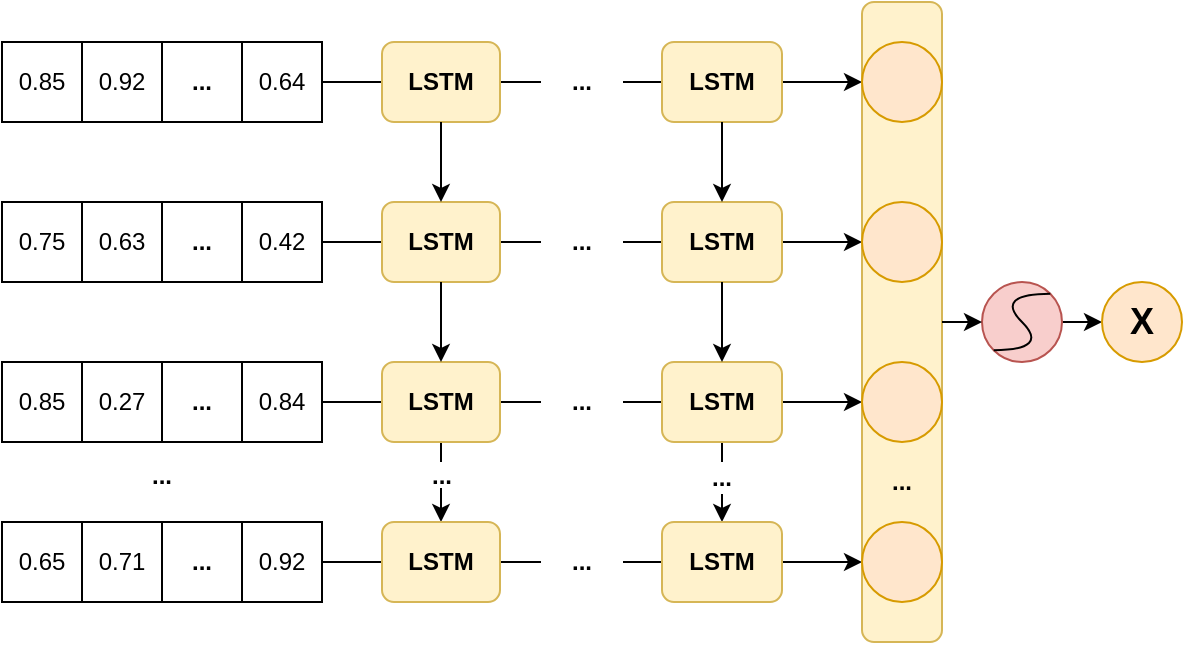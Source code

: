 <mxfile version="14.5.1" type="github">
  <diagram id="UsFPgV3Cs8h_4uy7ssRZ" name="Page-1">
    <mxGraphModel dx="942" dy="542" grid="1" gridSize="10" guides="1" tooltips="1" connect="1" arrows="1" fold="1" page="1" pageScale="1" pageWidth="827" pageHeight="1169" math="0" shadow="0">
      <root>
        <mxCell id="0" />
        <mxCell id="1" parent="0" />
        <mxCell id="ID2oQeKCnGhYafY-IBMi-6" value="" style="endArrow=classic;html=1;strokeWidth=1;exitX=0.5;exitY=1;exitDx=0;exitDy=0;" edge="1" parent="1" source="zjYxZsvsgYyvN_UdOkjf-8" target="zjYxZsvsgYyvN_UdOkjf-9">
          <mxGeometry width="50" height="50" relative="1" as="geometry">
            <mxPoint x="369.5" y="280" as="sourcePoint" />
            <mxPoint x="369.5" y="320" as="targetPoint" />
          </mxGeometry>
        </mxCell>
        <mxCell id="ID2oQeKCnGhYafY-IBMi-7" value="" style="endArrow=classic;html=1;strokeWidth=1;exitX=0.5;exitY=1;exitDx=0;exitDy=0;entryX=0.5;entryY=0;entryDx=0;entryDy=0;" edge="1" parent="1" source="zjYxZsvsgYyvN_UdOkjf-12" target="zjYxZsvsgYyvN_UdOkjf-13">
          <mxGeometry width="50" height="50" relative="1" as="geometry">
            <mxPoint x="379.5" y="290" as="sourcePoint" />
            <mxPoint x="379.5" y="330" as="targetPoint" />
          </mxGeometry>
        </mxCell>
        <mxCell id="zjYxZsvsgYyvN_UdOkjf-40" value="" style="endArrow=classic;html=1;exitX=1;exitY=0.5;exitDx=0;exitDy=0;entryX=0;entryY=0.5;entryDx=0;entryDy=0;strokeWidth=1;" parent="1" source="zjYxZsvsgYyvN_UdOkjf-30" target="zjYxZsvsgYyvN_UdOkjf-31" edge="1">
          <mxGeometry width="50" height="50" relative="1" as="geometry">
            <mxPoint x="300" y="170" as="sourcePoint" />
            <mxPoint x="570" y="170" as="targetPoint" />
          </mxGeometry>
        </mxCell>
        <mxCell id="zjYxZsvsgYyvN_UdOkjf-36" value="" style="endArrow=classic;html=1;exitX=1;exitY=0.5;exitDx=0;exitDy=0;entryX=0;entryY=0.5;entryDx=0;entryDy=0;strokeWidth=1;" parent="1" source="zjYxZsvsgYyvN_UdOkjf-25" target="zjYxZsvsgYyvN_UdOkjf-4" edge="1">
          <mxGeometry width="50" height="50" relative="1" as="geometry">
            <mxPoint x="300" y="170" as="sourcePoint" />
            <mxPoint x="570" y="170" as="targetPoint" />
          </mxGeometry>
        </mxCell>
        <mxCell id="zjYxZsvsgYyvN_UdOkjf-37" value="" style="endArrow=classic;html=1;exitX=1;exitY=0.5;exitDx=0;exitDy=0;entryX=0;entryY=0.5;entryDx=0;entryDy=0;strokeWidth=1;" parent="1" source="zjYxZsvsgYyvN_UdOkjf-29" target="zjYxZsvsgYyvN_UdOkjf-5" edge="1">
          <mxGeometry width="50" height="50" relative="1" as="geometry">
            <mxPoint x="310" y="180" as="sourcePoint" />
            <mxPoint x="580" y="180" as="targetPoint" />
          </mxGeometry>
        </mxCell>
        <mxCell id="zjYxZsvsgYyvN_UdOkjf-35" value="" style="endArrow=classic;html=1;exitX=1;exitY=0.5;exitDx=0;exitDy=0;entryX=0;entryY=0.5;entryDx=0;entryDy=0;strokeWidth=1;" parent="1" source="zjYxZsvsgYyvN_UdOkjf-21" target="zjYxZsvsgYyvN_UdOkjf-3" edge="1">
          <mxGeometry width="50" height="50" relative="1" as="geometry">
            <mxPoint x="300" y="90" as="sourcePoint" />
            <mxPoint x="570" y="90" as="targetPoint" />
          </mxGeometry>
        </mxCell>
        <mxCell id="zjYxZsvsgYyvN_UdOkjf-34" value="" style="endArrow=classic;html=1;exitX=1;exitY=0.5;exitDx=0;exitDy=0;entryX=0;entryY=0.5;entryDx=0;entryDy=0;strokeWidth=1;" parent="1" source="zjYxZsvsgYyvN_UdOkjf-17" target="zjYxZsvsgYyvN_UdOkjf-2" edge="1">
          <mxGeometry width="50" height="50" relative="1" as="geometry">
            <mxPoint x="340" y="230" as="sourcePoint" />
            <mxPoint x="390" y="180" as="targetPoint" />
          </mxGeometry>
        </mxCell>
        <mxCell id="zjYxZsvsgYyvN_UdOkjf-1" value="" style="rounded=1;whiteSpace=wrap;html=1;fillColor=#fff2cc;strokeColor=#d6b656;" parent="1" vertex="1">
          <mxGeometry x="560" y="40" width="40" height="320" as="geometry" />
        </mxCell>
        <mxCell id="zjYxZsvsgYyvN_UdOkjf-2" value="" style="ellipse;whiteSpace=wrap;html=1;fillColor=#ffe6cc;strokeColor=#d79b00;" parent="1" vertex="1">
          <mxGeometry x="560" y="60" width="40" height="40" as="geometry" />
        </mxCell>
        <mxCell id="zjYxZsvsgYyvN_UdOkjf-3" value="" style="ellipse;whiteSpace=wrap;html=1;fillColor=#ffe6cc;strokeColor=#d79b00;" parent="1" vertex="1">
          <mxGeometry x="560" y="140" width="40" height="40" as="geometry" />
        </mxCell>
        <mxCell id="zjYxZsvsgYyvN_UdOkjf-4" value="" style="ellipse;whiteSpace=wrap;html=1;fillColor=#ffe6cc;strokeColor=#d79b00;" parent="1" vertex="1">
          <mxGeometry x="560" y="220" width="40" height="40" as="geometry" />
        </mxCell>
        <mxCell id="zjYxZsvsgYyvN_UdOkjf-5" value="" style="ellipse;whiteSpace=wrap;html=1;fillColor=#ffe6cc;strokeColor=#d79b00;" parent="1" vertex="1">
          <mxGeometry x="560" y="300" width="40" height="40" as="geometry" />
        </mxCell>
        <mxCell id="zjYxZsvsgYyvN_UdOkjf-6" value="&lt;b&gt;LSTM&lt;/b&gt;" style="rounded=1;whiteSpace=wrap;html=1;fillColor=#fff2cc;strokeColor=#d6b656;" parent="1" vertex="1">
          <mxGeometry x="460" y="60" width="60" height="40" as="geometry" />
        </mxCell>
        <mxCell id="zjYxZsvsgYyvN_UdOkjf-7" value="&lt;b&gt;LSTM&lt;/b&gt;" style="rounded=1;whiteSpace=wrap;html=1;fillColor=#fff2cc;strokeColor=#d6b656;" parent="1" vertex="1">
          <mxGeometry x="460" y="140" width="60" height="40" as="geometry" />
        </mxCell>
        <mxCell id="zjYxZsvsgYyvN_UdOkjf-8" value="&lt;b&gt;LSTM&lt;/b&gt;" style="rounded=1;whiteSpace=wrap;html=1;fillColor=#fff2cc;strokeColor=#d6b656;" parent="1" vertex="1">
          <mxGeometry x="460" y="220" width="60" height="40" as="geometry" />
        </mxCell>
        <mxCell id="zjYxZsvsgYyvN_UdOkjf-9" value="&lt;b&gt;LSTM&lt;/b&gt;" style="rounded=1;whiteSpace=wrap;html=1;fillColor=#fff2cc;strokeColor=#d6b656;" parent="1" vertex="1">
          <mxGeometry x="460" y="300" width="60" height="40" as="geometry" />
        </mxCell>
        <mxCell id="zjYxZsvsgYyvN_UdOkjf-10" value="&lt;b&gt;LSTM&lt;/b&gt;" style="rounded=1;whiteSpace=wrap;html=1;fillColor=#fff2cc;strokeColor=#d6b656;" parent="1" vertex="1">
          <mxGeometry x="320" y="60" width="59" height="40" as="geometry" />
        </mxCell>
        <mxCell id="zjYxZsvsgYyvN_UdOkjf-11" value="&lt;b&gt;LSTM&lt;/b&gt;" style="rounded=1;whiteSpace=wrap;html=1;fillColor=#fff2cc;strokeColor=#d6b656;" parent="1" vertex="1">
          <mxGeometry x="320" y="140" width="59" height="40" as="geometry" />
        </mxCell>
        <mxCell id="zjYxZsvsgYyvN_UdOkjf-12" value="&lt;b&gt;LSTM&lt;/b&gt;" style="rounded=1;whiteSpace=wrap;html=1;fillColor=#fff2cc;strokeColor=#d6b656;" parent="1" vertex="1">
          <mxGeometry x="320" y="220" width="59" height="40" as="geometry" />
        </mxCell>
        <mxCell id="zjYxZsvsgYyvN_UdOkjf-13" value="&lt;b&gt;LSTM&lt;/b&gt;" style="rounded=1;whiteSpace=wrap;html=1;fillColor=#fff2cc;strokeColor=#d6b656;" parent="1" vertex="1">
          <mxGeometry x="320" y="300" width="59" height="40" as="geometry" />
        </mxCell>
        <mxCell id="zjYxZsvsgYyvN_UdOkjf-14" value="0.85" style="rounded=0;whiteSpace=wrap;html=1;" parent="1" vertex="1">
          <mxGeometry x="130" y="60" width="40" height="40" as="geometry" />
        </mxCell>
        <mxCell id="zjYxZsvsgYyvN_UdOkjf-15" value="0.92" style="rounded=0;whiteSpace=wrap;html=1;" parent="1" vertex="1">
          <mxGeometry x="170" y="60" width="40" height="40" as="geometry" />
        </mxCell>
        <mxCell id="zjYxZsvsgYyvN_UdOkjf-16" value="&lt;b&gt;...&lt;/b&gt;" style="rounded=0;whiteSpace=wrap;html=1;" parent="1" vertex="1">
          <mxGeometry x="210" y="60" width="40" height="40" as="geometry" />
        </mxCell>
        <mxCell id="zjYxZsvsgYyvN_UdOkjf-17" value="0.64" style="rounded=0;whiteSpace=wrap;html=1;" parent="1" vertex="1">
          <mxGeometry x="250" y="60" width="40" height="40" as="geometry" />
        </mxCell>
        <mxCell id="zjYxZsvsgYyvN_UdOkjf-18" value="0.75" style="rounded=0;whiteSpace=wrap;html=1;" parent="1" vertex="1">
          <mxGeometry x="130" y="140" width="40" height="40" as="geometry" />
        </mxCell>
        <mxCell id="zjYxZsvsgYyvN_UdOkjf-19" value="0.63" style="rounded=0;whiteSpace=wrap;html=1;" parent="1" vertex="1">
          <mxGeometry x="170" y="140" width="40" height="40" as="geometry" />
        </mxCell>
        <mxCell id="zjYxZsvsgYyvN_UdOkjf-20" value="&lt;b&gt;...&lt;/b&gt;" style="rounded=0;whiteSpace=wrap;html=1;" parent="1" vertex="1">
          <mxGeometry x="210" y="140" width="40" height="40" as="geometry" />
        </mxCell>
        <mxCell id="zjYxZsvsgYyvN_UdOkjf-21" value="0.42" style="rounded=0;whiteSpace=wrap;html=1;" parent="1" vertex="1">
          <mxGeometry x="250" y="140" width="40" height="40" as="geometry" />
        </mxCell>
        <mxCell id="zjYxZsvsgYyvN_UdOkjf-22" value="0.85" style="rounded=0;whiteSpace=wrap;html=1;" parent="1" vertex="1">
          <mxGeometry x="130" y="220" width="40" height="40" as="geometry" />
        </mxCell>
        <mxCell id="zjYxZsvsgYyvN_UdOkjf-23" value="0.27" style="rounded=0;whiteSpace=wrap;html=1;" parent="1" vertex="1">
          <mxGeometry x="170" y="220" width="40" height="40" as="geometry" />
        </mxCell>
        <mxCell id="zjYxZsvsgYyvN_UdOkjf-24" value="&lt;b&gt;...&lt;/b&gt;" style="rounded=0;whiteSpace=wrap;html=1;" parent="1" vertex="1">
          <mxGeometry x="210" y="220" width="40" height="40" as="geometry" />
        </mxCell>
        <mxCell id="zjYxZsvsgYyvN_UdOkjf-25" value="0.84" style="rounded=0;whiteSpace=wrap;html=1;" parent="1" vertex="1">
          <mxGeometry x="250" y="220" width="40" height="40" as="geometry" />
        </mxCell>
        <mxCell id="zjYxZsvsgYyvN_UdOkjf-26" value="0.65" style="rounded=0;whiteSpace=wrap;html=1;" parent="1" vertex="1">
          <mxGeometry x="130" y="300" width="40" height="40" as="geometry" />
        </mxCell>
        <mxCell id="zjYxZsvsgYyvN_UdOkjf-27" value="0.71" style="rounded=0;whiteSpace=wrap;html=1;" parent="1" vertex="1">
          <mxGeometry x="170" y="300" width="40" height="40" as="geometry" />
        </mxCell>
        <mxCell id="zjYxZsvsgYyvN_UdOkjf-28" value="&lt;b&gt;...&lt;/b&gt;" style="rounded=0;whiteSpace=wrap;html=1;" parent="1" vertex="1">
          <mxGeometry x="210" y="300" width="40" height="40" as="geometry" />
        </mxCell>
        <mxCell id="zjYxZsvsgYyvN_UdOkjf-29" value="0.92" style="rounded=0;whiteSpace=wrap;html=1;" parent="1" vertex="1">
          <mxGeometry x="250" y="300" width="40" height="40" as="geometry" />
        </mxCell>
        <mxCell id="zjYxZsvsgYyvN_UdOkjf-31" value="&lt;b&gt;&lt;font style=&quot;font-size: 18px&quot;&gt;X&lt;/font&gt;&lt;/b&gt;" style="ellipse;whiteSpace=wrap;html=1;fillColor=#ffe6cc;strokeColor=#d79b00;" parent="1" vertex="1">
          <mxGeometry x="680" y="180" width="40" height="40" as="geometry" />
        </mxCell>
        <mxCell id="zjYxZsvsgYyvN_UdOkjf-39" value="" style="rounded=1;whiteSpace=wrap;html=1;fillColor=#FFFFFF;strokeColor=#FFFFFF;" parent="1" vertex="1">
          <mxGeometry x="400" y="40" width="40" height="320" as="geometry" />
        </mxCell>
        <mxCell id="zjYxZsvsgYyvN_UdOkjf-30" value="" style="ellipse;whiteSpace=wrap;html=1;fillColor=#f8cecc;strokeColor=#b85450;" parent="1" vertex="1">
          <mxGeometry x="620" y="180" width="40" height="40" as="geometry" />
        </mxCell>
        <mxCell id="zjYxZsvsgYyvN_UdOkjf-41" value="" style="endArrow=classic;html=1;exitX=1;exitY=0.5;exitDx=0;exitDy=0;entryX=0;entryY=0.5;entryDx=0;entryDy=0;strokeWidth=1;" parent="1" source="zjYxZsvsgYyvN_UdOkjf-1" target="zjYxZsvsgYyvN_UdOkjf-30" edge="1">
          <mxGeometry width="50" height="50" relative="1" as="geometry">
            <mxPoint x="600" y="200" as="sourcePoint" />
            <mxPoint x="720" y="200" as="targetPoint" />
          </mxGeometry>
        </mxCell>
        <mxCell id="zjYxZsvsgYyvN_UdOkjf-42" value="" style="endArrow=none;html=1;strokeWidth=1;curved=1;endFill=0;entryX=1;entryY=0;entryDx=0;entryDy=0;exitX=0;exitY=1;exitDx=0;exitDy=0;" parent="1" source="zjYxZsvsgYyvN_UdOkjf-30" target="zjYxZsvsgYyvN_UdOkjf-30" edge="1">
          <mxGeometry width="50" height="50" relative="1" as="geometry">
            <mxPoint x="650" y="290" as="sourcePoint" />
            <mxPoint x="690" y="260" as="targetPoint" />
            <Array as="points">
              <mxPoint x="654" y="214" />
              <mxPoint x="626" y="186" />
            </Array>
          </mxGeometry>
        </mxCell>
        <mxCell id="zjYxZsvsgYyvN_UdOkjf-44" value="&lt;b&gt;...&lt;/b&gt;" style="text;html=1;strokeColor=none;fillColor=none;align=center;verticalAlign=middle;whiteSpace=wrap;rounded=0;" parent="1" vertex="1">
          <mxGeometry x="190" y="270" width="40" height="14" as="geometry" />
        </mxCell>
        <mxCell id="zjYxZsvsgYyvN_UdOkjf-45" value="&lt;b&gt;...&lt;/b&gt;" style="text;html=1;align=center;verticalAlign=middle;whiteSpace=wrap;rounded=0;fillColor=#ffffff;" parent="1" vertex="1">
          <mxGeometry x="329.5" y="270" width="40" height="13" as="geometry" />
        </mxCell>
        <mxCell id="zjYxZsvsgYyvN_UdOkjf-46" value="&lt;b&gt;...&lt;/b&gt;" style="text;html=1;strokeColor=none;align=center;verticalAlign=middle;whiteSpace=wrap;rounded=0;fillColor=#ffffff;" parent="1" vertex="1">
          <mxGeometry x="470" y="270" width="40" height="16" as="geometry" />
        </mxCell>
        <mxCell id="zjYxZsvsgYyvN_UdOkjf-47" value="&lt;b&gt;...&lt;/b&gt;" style="text;html=1;strokeColor=none;fillColor=none;align=center;verticalAlign=middle;whiteSpace=wrap;rounded=0;" parent="1" vertex="1">
          <mxGeometry x="400" y="70" width="40" height="20" as="geometry" />
        </mxCell>
        <mxCell id="zjYxZsvsgYyvN_UdOkjf-48" value="&lt;b&gt;...&lt;/b&gt;" style="text;html=1;strokeColor=none;fillColor=none;align=center;verticalAlign=middle;whiteSpace=wrap;rounded=0;" parent="1" vertex="1">
          <mxGeometry x="400" y="150" width="40" height="20" as="geometry" />
        </mxCell>
        <mxCell id="zjYxZsvsgYyvN_UdOkjf-49" value="&lt;b&gt;...&lt;/b&gt;" style="text;html=1;strokeColor=none;fillColor=none;align=center;verticalAlign=middle;whiteSpace=wrap;rounded=0;" parent="1" vertex="1">
          <mxGeometry x="400" y="230" width="40" height="20" as="geometry" />
        </mxCell>
        <mxCell id="zjYxZsvsgYyvN_UdOkjf-50" value="&lt;b&gt;...&lt;/b&gt;" style="text;html=1;strokeColor=none;fillColor=none;align=center;verticalAlign=middle;whiteSpace=wrap;rounded=0;" parent="1" vertex="1">
          <mxGeometry x="400" y="310" width="40" height="20" as="geometry" />
        </mxCell>
        <mxCell id="zjYxZsvsgYyvN_UdOkjf-51" value="&lt;b&gt;...&lt;/b&gt;" style="text;html=1;strokeColor=none;fillColor=none;align=center;verticalAlign=middle;whiteSpace=wrap;rounded=0;" parent="1" vertex="1">
          <mxGeometry x="560" y="270" width="40" height="20" as="geometry" />
        </mxCell>
        <mxCell id="ID2oQeKCnGhYafY-IBMi-1" value="" style="endArrow=classic;html=1;strokeWidth=1;exitX=0.5;exitY=1;exitDx=0;exitDy=0;" edge="1" parent="1" source="zjYxZsvsgYyvN_UdOkjf-10" target="zjYxZsvsgYyvN_UdOkjf-11">
          <mxGeometry width="50" height="50" relative="1" as="geometry">
            <mxPoint x="390" y="250" as="sourcePoint" />
            <mxPoint x="440" y="200" as="targetPoint" />
          </mxGeometry>
        </mxCell>
        <mxCell id="ID2oQeKCnGhYafY-IBMi-2" value="" style="endArrow=classic;html=1;strokeWidth=1;exitX=0.5;exitY=1;exitDx=0;exitDy=0;" edge="1" parent="1" source="zjYxZsvsgYyvN_UdOkjf-11" target="zjYxZsvsgYyvN_UdOkjf-12">
          <mxGeometry width="50" height="50" relative="1" as="geometry">
            <mxPoint x="359.5" y="110" as="sourcePoint" />
            <mxPoint x="359.5" y="150" as="targetPoint" />
          </mxGeometry>
        </mxCell>
        <mxCell id="ID2oQeKCnGhYafY-IBMi-4" value="" style="endArrow=classic;html=1;strokeWidth=1;exitX=0.5;exitY=1;exitDx=0;exitDy=0;" edge="1" parent="1" source="zjYxZsvsgYyvN_UdOkjf-6" target="zjYxZsvsgYyvN_UdOkjf-7">
          <mxGeometry width="50" height="50" relative="1" as="geometry">
            <mxPoint x="349.5" y="260" as="sourcePoint" />
            <mxPoint x="349.5" y="300" as="targetPoint" />
          </mxGeometry>
        </mxCell>
        <mxCell id="ID2oQeKCnGhYafY-IBMi-5" value="" style="endArrow=classic;html=1;strokeWidth=1;exitX=0.5;exitY=1;exitDx=0;exitDy=0;" edge="1" parent="1" source="zjYxZsvsgYyvN_UdOkjf-7" target="zjYxZsvsgYyvN_UdOkjf-8">
          <mxGeometry width="50" height="50" relative="1" as="geometry">
            <mxPoint x="359.5" y="270" as="sourcePoint" />
            <mxPoint x="359.5" y="310" as="targetPoint" />
          </mxGeometry>
        </mxCell>
      </root>
    </mxGraphModel>
  </diagram>
</mxfile>
